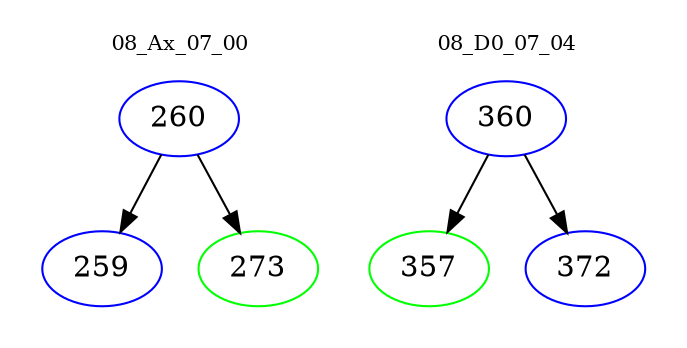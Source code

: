 digraph{
subgraph cluster_0 {
color = white
label = "08_Ax_07_00";
fontsize=10;
T0_260 [label="260", color="blue"]
T0_260 -> T0_259 [color="black"]
T0_259 [label="259", color="blue"]
T0_260 -> T0_273 [color="black"]
T0_273 [label="273", color="green"]
}
subgraph cluster_1 {
color = white
label = "08_D0_07_04";
fontsize=10;
T1_360 [label="360", color="blue"]
T1_360 -> T1_357 [color="black"]
T1_357 [label="357", color="green"]
T1_360 -> T1_372 [color="black"]
T1_372 [label="372", color="blue"]
}
}
